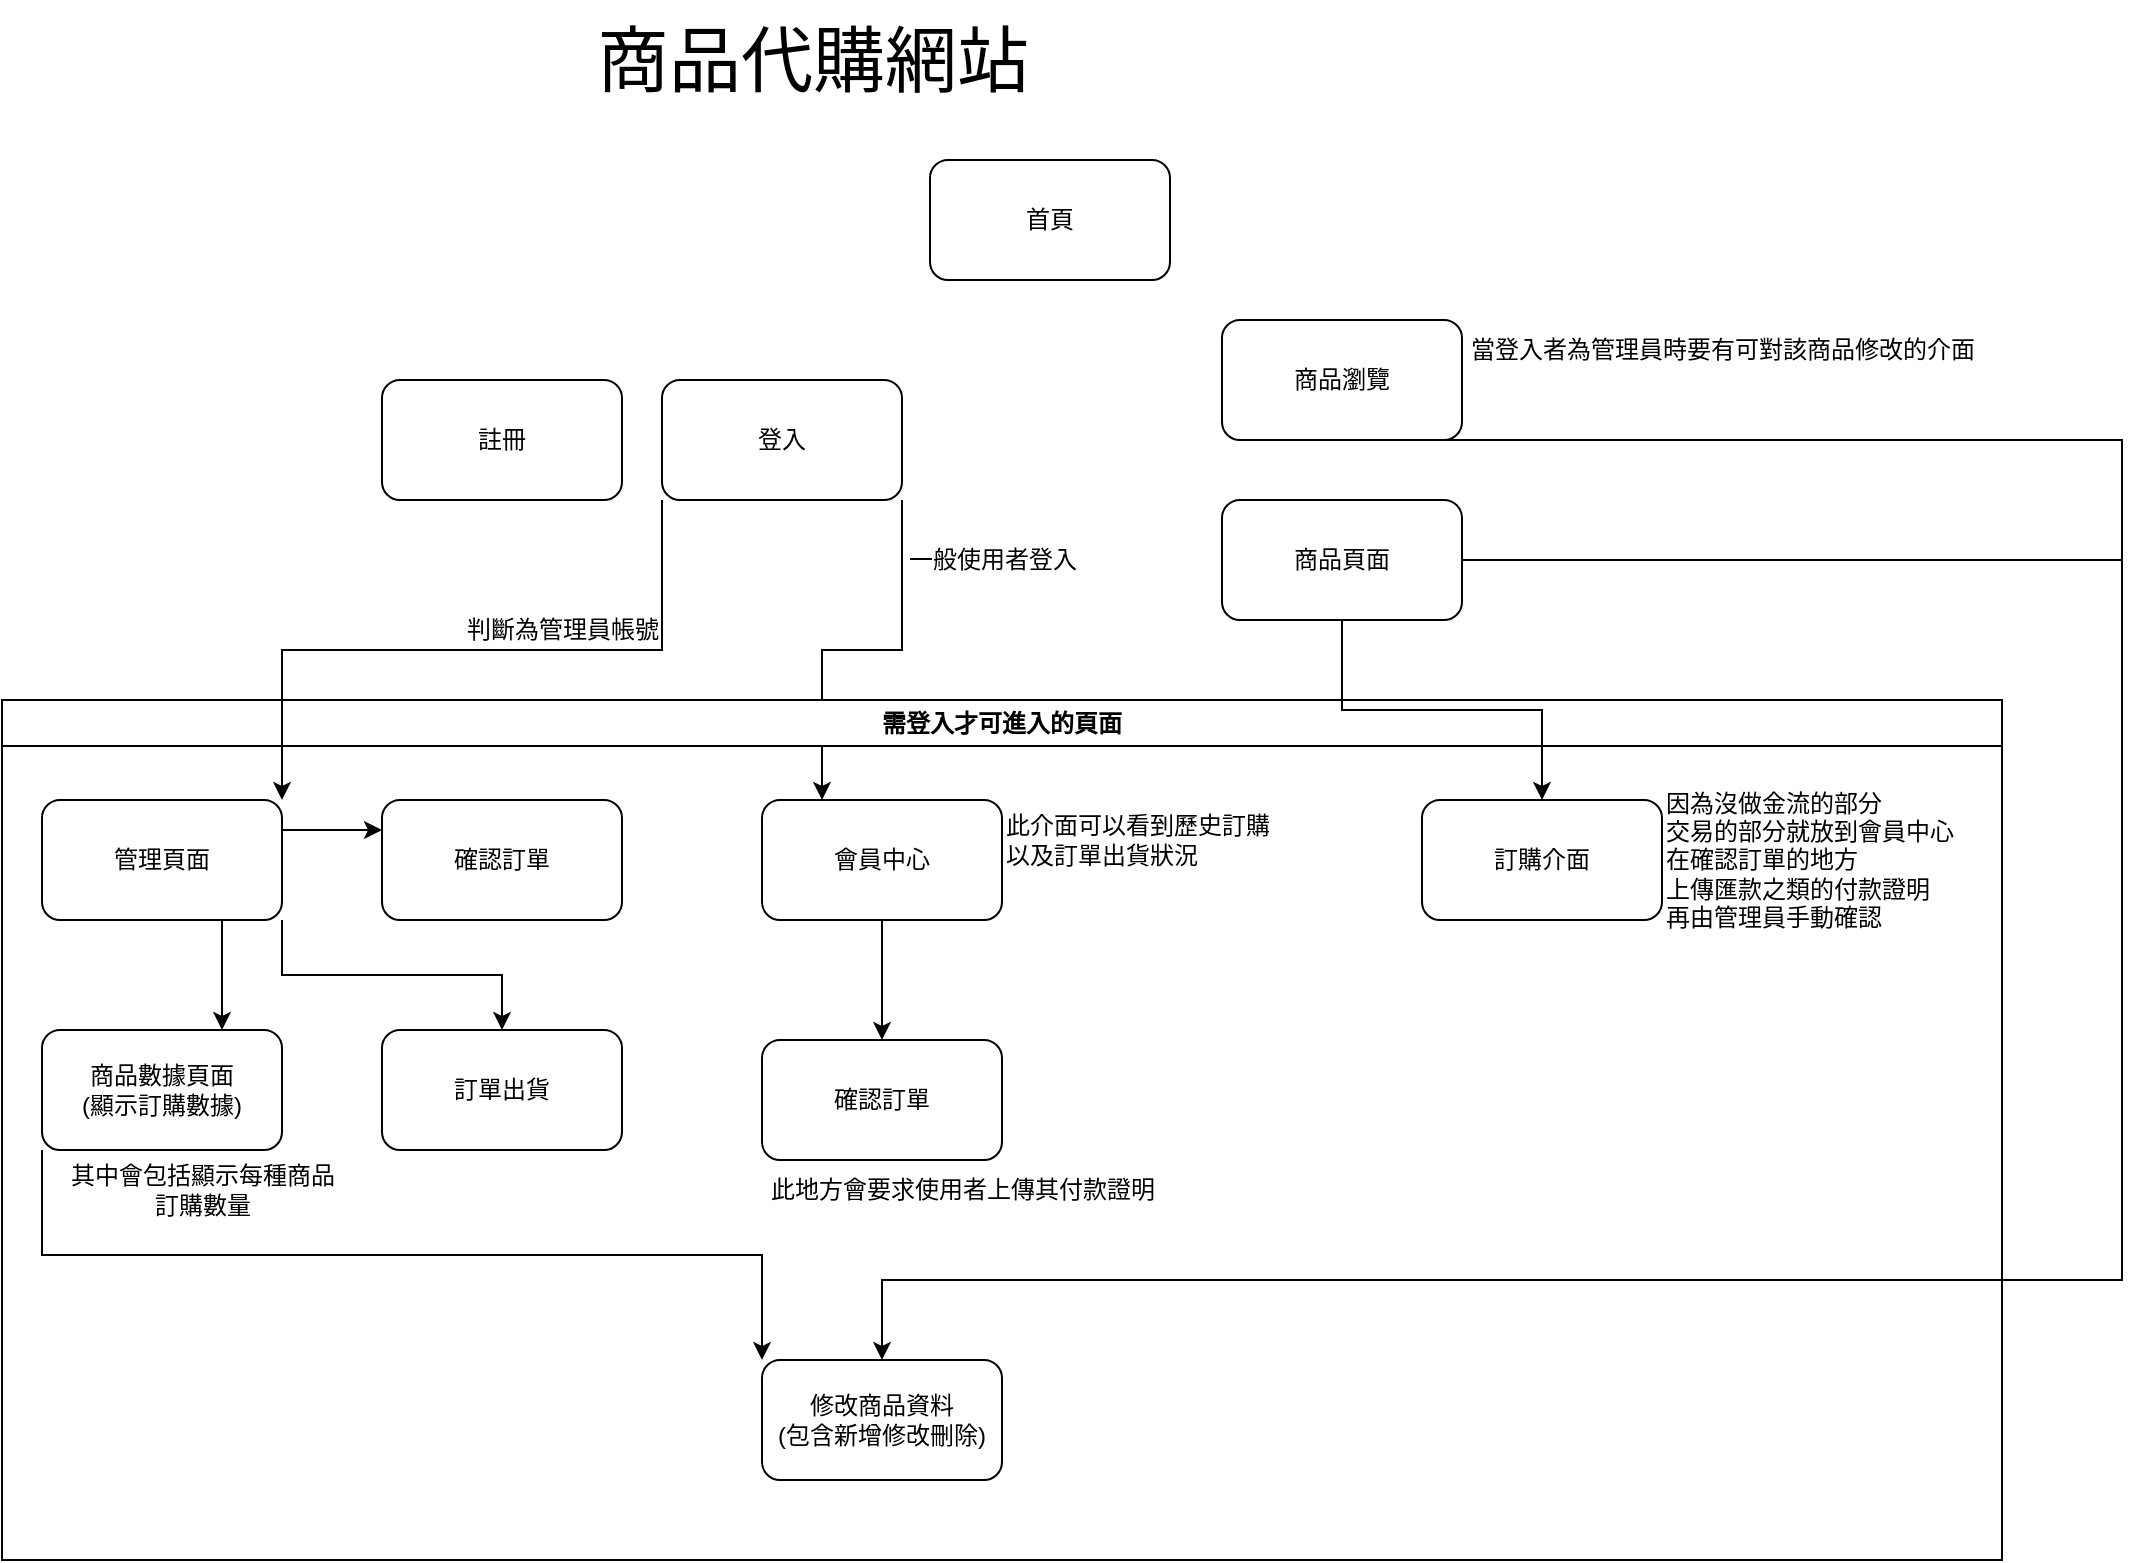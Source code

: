 <mxfile version="21.1.1" type="device">
  <diagram id="CxEsDRJrk70qt43Qamd-" name="第 1 页">
    <mxGraphModel dx="2261" dy="788" grid="1" gridSize="10" guides="1" tooltips="1" connect="1" arrows="1" fold="1" page="1" pageScale="1" pageWidth="827" pageHeight="1169" math="0" shadow="0">
      <root>
        <mxCell id="0" />
        <mxCell id="1" parent="0" />
        <mxCell id="-6JE7OrxqMrLVP6x-fKF-1" value="首頁" style="rounded=1;whiteSpace=wrap;html=1;" parent="1" vertex="1">
          <mxGeometry x="354" y="130" width="120" height="60" as="geometry" />
        </mxCell>
        <mxCell id="-6JE7OrxqMrLVP6x-fKF-23" style="edgeStyle=orthogonalEdgeStyle;rounded=0;orthogonalLoop=1;jettySize=auto;html=1;exitX=1;exitY=1;exitDx=0;exitDy=0;entryX=0.25;entryY=0;entryDx=0;entryDy=0;fontSize=12;" parent="1" source="-6JE7OrxqMrLVP6x-fKF-2" target="-6JE7OrxqMrLVP6x-fKF-22" edge="1">
          <mxGeometry relative="1" as="geometry" />
        </mxCell>
        <mxCell id="-6JE7OrxqMrLVP6x-fKF-2" value="登入" style="rounded=1;whiteSpace=wrap;html=1;" parent="1" vertex="1">
          <mxGeometry x="220" y="240" width="120" height="60" as="geometry" />
        </mxCell>
        <mxCell id="-6JE7OrxqMrLVP6x-fKF-38" style="edgeStyle=orthogonalEdgeStyle;rounded=0;orthogonalLoop=1;jettySize=auto;html=1;exitX=0.5;exitY=1;exitDx=0;exitDy=0;entryX=0.5;entryY=0;entryDx=0;entryDy=0;fontSize=12;" parent="1" source="-6JE7OrxqMrLVP6x-fKF-3" target="-6JE7OrxqMrLVP6x-fKF-36" edge="1">
          <mxGeometry relative="1" as="geometry">
            <Array as="points">
              <mxPoint x="950" y="270" />
              <mxPoint x="950" y="690" />
              <mxPoint x="330" y="690" />
            </Array>
          </mxGeometry>
        </mxCell>
        <mxCell id="-6JE7OrxqMrLVP6x-fKF-3" value="商品瀏覽" style="rounded=1;whiteSpace=wrap;html=1;" parent="1" vertex="1">
          <mxGeometry x="500" y="210" width="120" height="60" as="geometry" />
        </mxCell>
        <mxCell id="-6JE7OrxqMrLVP6x-fKF-6" value="判斷為管理員帳號" style="text;html=1;align=center;verticalAlign=middle;resizable=0;points=[];autosize=1;strokeColor=none;fillColor=none;" parent="1" vertex="1">
          <mxGeometry x="110" y="350" width="120" height="30" as="geometry" />
        </mxCell>
        <mxCell id="-6JE7OrxqMrLVP6x-fKF-7" value="註冊" style="rounded=1;whiteSpace=wrap;html=1;" parent="1" vertex="1">
          <mxGeometry x="80" y="240" width="120" height="60" as="geometry" />
        </mxCell>
        <mxCell id="-6JE7OrxqMrLVP6x-fKF-9" value="需登入才可進入的頁面" style="swimlane;whiteSpace=wrap;html=1;" parent="1" vertex="1">
          <mxGeometry x="-110" y="400" width="1000" height="430" as="geometry" />
        </mxCell>
        <mxCell id="-6JE7OrxqMrLVP6x-fKF-32" style="edgeStyle=orthogonalEdgeStyle;rounded=0;orthogonalLoop=1;jettySize=auto;html=1;exitX=1;exitY=1;exitDx=0;exitDy=0;fontSize=12;" parent="-6JE7OrxqMrLVP6x-fKF-9" source="-6JE7OrxqMrLVP6x-fKF-4" target="-6JE7OrxqMrLVP6x-fKF-31" edge="1">
          <mxGeometry relative="1" as="geometry" />
        </mxCell>
        <mxCell id="-6JE7OrxqMrLVP6x-fKF-4" value="管理頁面" style="rounded=1;whiteSpace=wrap;html=1;" parent="-6JE7OrxqMrLVP6x-fKF-9" vertex="1">
          <mxGeometry x="20" y="50" width="120" height="60" as="geometry" />
        </mxCell>
        <mxCell id="-6JE7OrxqMrLVP6x-fKF-37" style="edgeStyle=orthogonalEdgeStyle;rounded=0;orthogonalLoop=1;jettySize=auto;html=1;exitX=0;exitY=1;exitDx=0;exitDy=0;entryX=0;entryY=0;entryDx=0;entryDy=0;fontSize=12;" parent="-6JE7OrxqMrLVP6x-fKF-9" source="-6JE7OrxqMrLVP6x-fKF-17" target="-6JE7OrxqMrLVP6x-fKF-36" edge="1">
          <mxGeometry relative="1" as="geometry" />
        </mxCell>
        <mxCell id="-6JE7OrxqMrLVP6x-fKF-17" value="商品數據頁面&lt;br&gt;(顯示訂購數據)" style="rounded=1;whiteSpace=wrap;html=1;fontSize=12;" parent="-6JE7OrxqMrLVP6x-fKF-9" vertex="1">
          <mxGeometry x="20" y="165" width="120" height="60" as="geometry" />
        </mxCell>
        <mxCell id="-6JE7OrxqMrLVP6x-fKF-18" value="" style="endArrow=classic;html=1;rounded=0;fontSize=12;exitX=0.75;exitY=1;exitDx=0;exitDy=0;entryX=0.75;entryY=0;entryDx=0;entryDy=0;" parent="-6JE7OrxqMrLVP6x-fKF-9" source="-6JE7OrxqMrLVP6x-fKF-4" target="-6JE7OrxqMrLVP6x-fKF-17" edge="1">
          <mxGeometry width="50" height="50" relative="1" as="geometry">
            <mxPoint x="110" y="160" as="sourcePoint" />
            <mxPoint x="160" y="110" as="targetPoint" />
          </mxGeometry>
        </mxCell>
        <mxCell id="-6JE7OrxqMrLVP6x-fKF-19" value="確認訂單" style="rounded=1;whiteSpace=wrap;html=1;fontSize=12;" parent="-6JE7OrxqMrLVP6x-fKF-9" vertex="1">
          <mxGeometry x="190" y="50" width="120" height="60" as="geometry" />
        </mxCell>
        <mxCell id="-6JE7OrxqMrLVP6x-fKF-20" value="" style="endArrow=classic;html=1;rounded=0;fontSize=12;exitX=1;exitY=0.25;exitDx=0;exitDy=0;entryX=0;entryY=0.25;entryDx=0;entryDy=0;" parent="-6JE7OrxqMrLVP6x-fKF-9" source="-6JE7OrxqMrLVP6x-fKF-4" target="-6JE7OrxqMrLVP6x-fKF-19" edge="1">
          <mxGeometry width="50" height="50" relative="1" as="geometry">
            <mxPoint x="170" y="190" as="sourcePoint" />
            <mxPoint x="220" y="140" as="targetPoint" />
          </mxGeometry>
        </mxCell>
        <mxCell id="-6JE7OrxqMrLVP6x-fKF-28" style="edgeStyle=orthogonalEdgeStyle;rounded=0;orthogonalLoop=1;jettySize=auto;html=1;exitX=0.5;exitY=1;exitDx=0;exitDy=0;fontSize=12;" parent="-6JE7OrxqMrLVP6x-fKF-9" source="-6JE7OrxqMrLVP6x-fKF-22" target="-6JE7OrxqMrLVP6x-fKF-27" edge="1">
          <mxGeometry relative="1" as="geometry" />
        </mxCell>
        <mxCell id="-6JE7OrxqMrLVP6x-fKF-22" value="會員中心" style="rounded=1;whiteSpace=wrap;html=1;fontSize=12;" parent="-6JE7OrxqMrLVP6x-fKF-9" vertex="1">
          <mxGeometry x="380" y="50" width="120" height="60" as="geometry" />
        </mxCell>
        <mxCell id="-6JE7OrxqMrLVP6x-fKF-25" value="訂購介面" style="rounded=1;whiteSpace=wrap;html=1;fontSize=12;" parent="-6JE7OrxqMrLVP6x-fKF-9" vertex="1">
          <mxGeometry x="710" y="50" width="120" height="60" as="geometry" />
        </mxCell>
        <mxCell id="-6JE7OrxqMrLVP6x-fKF-27" value="確認訂單" style="rounded=1;whiteSpace=wrap;html=1;fontSize=12;" parent="-6JE7OrxqMrLVP6x-fKF-9" vertex="1">
          <mxGeometry x="380" y="170" width="120" height="60" as="geometry" />
        </mxCell>
        <mxCell id="-6JE7OrxqMrLVP6x-fKF-29" value="因為沒做金流的部分&lt;br&gt;交易的部分就放到會員中心&lt;br&gt;在確認訂單的地方&lt;br&gt;上傳匯款之類的付款證明&lt;br&gt;再由管理員手動確認" style="text;html=1;align=left;verticalAlign=middle;resizable=0;points=[];autosize=1;strokeColor=none;fillColor=none;fontSize=12;" parent="-6JE7OrxqMrLVP6x-fKF-9" vertex="1">
          <mxGeometry x="830" y="35" width="170" height="90" as="geometry" />
        </mxCell>
        <mxCell id="-6JE7OrxqMrLVP6x-fKF-30" value="其中會包括顯示每種商品&lt;br&gt;訂購數量" style="text;html=1;align=center;verticalAlign=middle;resizable=0;points=[];autosize=1;strokeColor=none;fillColor=none;fontSize=12;" parent="-6JE7OrxqMrLVP6x-fKF-9" vertex="1">
          <mxGeometry x="20" y="225" width="160" height="40" as="geometry" />
        </mxCell>
        <mxCell id="-6JE7OrxqMrLVP6x-fKF-31" value="訂單出貨" style="rounded=1;whiteSpace=wrap;html=1;fontSize=12;" parent="-6JE7OrxqMrLVP6x-fKF-9" vertex="1">
          <mxGeometry x="190" y="165" width="120" height="60" as="geometry" />
        </mxCell>
        <mxCell id="-6JE7OrxqMrLVP6x-fKF-34" value="此地方會要求使用者上傳其付款證明" style="text;html=1;align=center;verticalAlign=middle;resizable=0;points=[];autosize=1;strokeColor=none;fillColor=none;fontSize=12;" parent="-6JE7OrxqMrLVP6x-fKF-9" vertex="1">
          <mxGeometry x="370" y="230" width="220" height="30" as="geometry" />
        </mxCell>
        <mxCell id="-6JE7OrxqMrLVP6x-fKF-35" value="此介面可以看到歷史訂購&lt;br&gt;以及訂單出貨狀況" style="text;html=1;align=left;verticalAlign=middle;resizable=0;points=[];autosize=1;strokeColor=none;fillColor=none;fontSize=12;" parent="-6JE7OrxqMrLVP6x-fKF-9" vertex="1">
          <mxGeometry x="500" y="50" width="160" height="40" as="geometry" />
        </mxCell>
        <mxCell id="-6JE7OrxqMrLVP6x-fKF-36" value="修改商品資料&lt;br&gt;(包含新增修改刪除)" style="rounded=1;whiteSpace=wrap;html=1;fontSize=12;" parent="-6JE7OrxqMrLVP6x-fKF-9" vertex="1">
          <mxGeometry x="380" y="330" width="120" height="60" as="geometry" />
        </mxCell>
        <mxCell id="-6JE7OrxqMrLVP6x-fKF-5" style="edgeStyle=orthogonalEdgeStyle;rounded=0;orthogonalLoop=1;jettySize=auto;html=1;exitX=0;exitY=1;exitDx=0;exitDy=0;entryX=1;entryY=0;entryDx=0;entryDy=0;" parent="1" source="-6JE7OrxqMrLVP6x-fKF-2" target="-6JE7OrxqMrLVP6x-fKF-4" edge="1">
          <mxGeometry relative="1" as="geometry" />
        </mxCell>
        <mxCell id="-6JE7OrxqMrLVP6x-fKF-26" style="edgeStyle=orthogonalEdgeStyle;rounded=0;orthogonalLoop=1;jettySize=auto;html=1;exitX=0.5;exitY=1;exitDx=0;exitDy=0;fontSize=12;" parent="1" source="-6JE7OrxqMrLVP6x-fKF-10" target="-6JE7OrxqMrLVP6x-fKF-25" edge="1">
          <mxGeometry relative="1" as="geometry" />
        </mxCell>
        <mxCell id="-6JE7OrxqMrLVP6x-fKF-10" value="商品頁面" style="rounded=1;whiteSpace=wrap;html=1;" parent="1" vertex="1">
          <mxGeometry x="500" y="300" width="120" height="60" as="geometry" />
        </mxCell>
        <mxCell id="-6JE7OrxqMrLVP6x-fKF-11" value="&lt;font style=&quot;font-size: 36px;&quot;&gt;商品代購網站&lt;br&gt;&lt;/font&gt;" style="text;html=1;align=center;verticalAlign=middle;resizable=0;points=[];autosize=1;strokeColor=none;fillColor=none;" parent="1" vertex="1">
          <mxGeometry x="175" y="50" width="240" height="60" as="geometry" />
        </mxCell>
        <mxCell id="-6JE7OrxqMrLVP6x-fKF-15" value="當登入者為管理員時要有可對該商品修改的介面" style="text;html=1;align=center;verticalAlign=middle;resizable=0;points=[];autosize=1;strokeColor=none;fillColor=none;fontSize=12;" parent="1" vertex="1">
          <mxGeometry x="610" y="210" width="280" height="30" as="geometry" />
        </mxCell>
        <mxCell id="-6JE7OrxqMrLVP6x-fKF-24" value="一般使用者登入" style="text;html=1;align=center;verticalAlign=middle;resizable=0;points=[];autosize=1;strokeColor=none;fillColor=none;fontSize=12;" parent="1" vertex="1">
          <mxGeometry x="330" y="315" width="110" height="30" as="geometry" />
        </mxCell>
        <mxCell id="-6JE7OrxqMrLVP6x-fKF-40" value="" style="endArrow=none;html=1;rounded=0;fontSize=12;exitX=1;exitY=0.5;exitDx=0;exitDy=0;" parent="1" source="-6JE7OrxqMrLVP6x-fKF-10" edge="1">
          <mxGeometry width="50" height="50" relative="1" as="geometry">
            <mxPoint x="650" y="360" as="sourcePoint" />
            <mxPoint x="950" y="330" as="targetPoint" />
          </mxGeometry>
        </mxCell>
      </root>
    </mxGraphModel>
  </diagram>
</mxfile>
